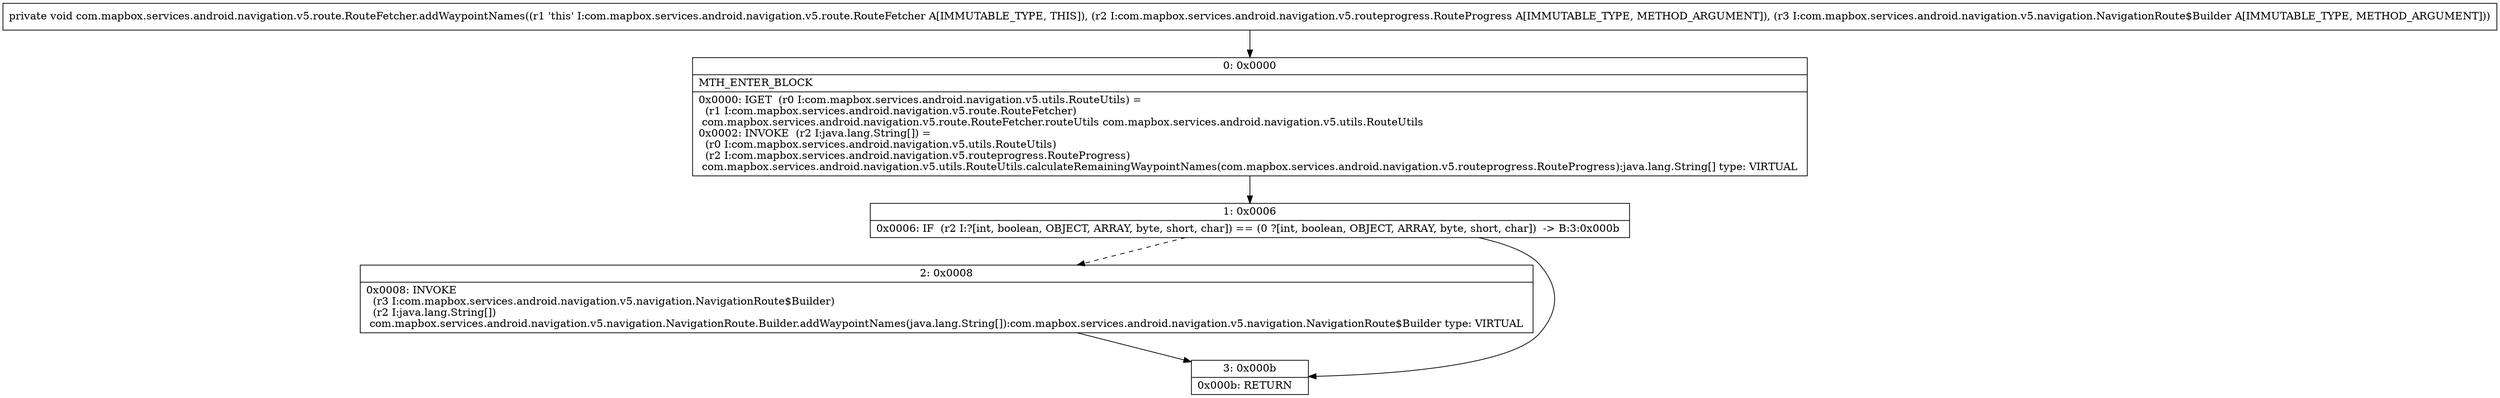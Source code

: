 digraph "CFG forcom.mapbox.services.android.navigation.v5.route.RouteFetcher.addWaypointNames(Lcom\/mapbox\/services\/android\/navigation\/v5\/routeprogress\/RouteProgress;Lcom\/mapbox\/services\/android\/navigation\/v5\/navigation\/NavigationRoute$Builder;)V" {
Node_0 [shape=record,label="{0\:\ 0x0000|MTH_ENTER_BLOCK\l|0x0000: IGET  (r0 I:com.mapbox.services.android.navigation.v5.utils.RouteUtils) = \l  (r1 I:com.mapbox.services.android.navigation.v5.route.RouteFetcher)\l com.mapbox.services.android.navigation.v5.route.RouteFetcher.routeUtils com.mapbox.services.android.navigation.v5.utils.RouteUtils \l0x0002: INVOKE  (r2 I:java.lang.String[]) = \l  (r0 I:com.mapbox.services.android.navigation.v5.utils.RouteUtils)\l  (r2 I:com.mapbox.services.android.navigation.v5.routeprogress.RouteProgress)\l com.mapbox.services.android.navigation.v5.utils.RouteUtils.calculateRemainingWaypointNames(com.mapbox.services.android.navigation.v5.routeprogress.RouteProgress):java.lang.String[] type: VIRTUAL \l}"];
Node_1 [shape=record,label="{1\:\ 0x0006|0x0006: IF  (r2 I:?[int, boolean, OBJECT, ARRAY, byte, short, char]) == (0 ?[int, boolean, OBJECT, ARRAY, byte, short, char])  \-\> B:3:0x000b \l}"];
Node_2 [shape=record,label="{2\:\ 0x0008|0x0008: INVOKE  \l  (r3 I:com.mapbox.services.android.navigation.v5.navigation.NavigationRoute$Builder)\l  (r2 I:java.lang.String[])\l com.mapbox.services.android.navigation.v5.navigation.NavigationRoute.Builder.addWaypointNames(java.lang.String[]):com.mapbox.services.android.navigation.v5.navigation.NavigationRoute$Builder type: VIRTUAL \l}"];
Node_3 [shape=record,label="{3\:\ 0x000b|0x000b: RETURN   \l}"];
MethodNode[shape=record,label="{private void com.mapbox.services.android.navigation.v5.route.RouteFetcher.addWaypointNames((r1 'this' I:com.mapbox.services.android.navigation.v5.route.RouteFetcher A[IMMUTABLE_TYPE, THIS]), (r2 I:com.mapbox.services.android.navigation.v5.routeprogress.RouteProgress A[IMMUTABLE_TYPE, METHOD_ARGUMENT]), (r3 I:com.mapbox.services.android.navigation.v5.navigation.NavigationRoute$Builder A[IMMUTABLE_TYPE, METHOD_ARGUMENT])) }"];
MethodNode -> Node_0;
Node_0 -> Node_1;
Node_1 -> Node_2[style=dashed];
Node_1 -> Node_3;
Node_2 -> Node_3;
}

